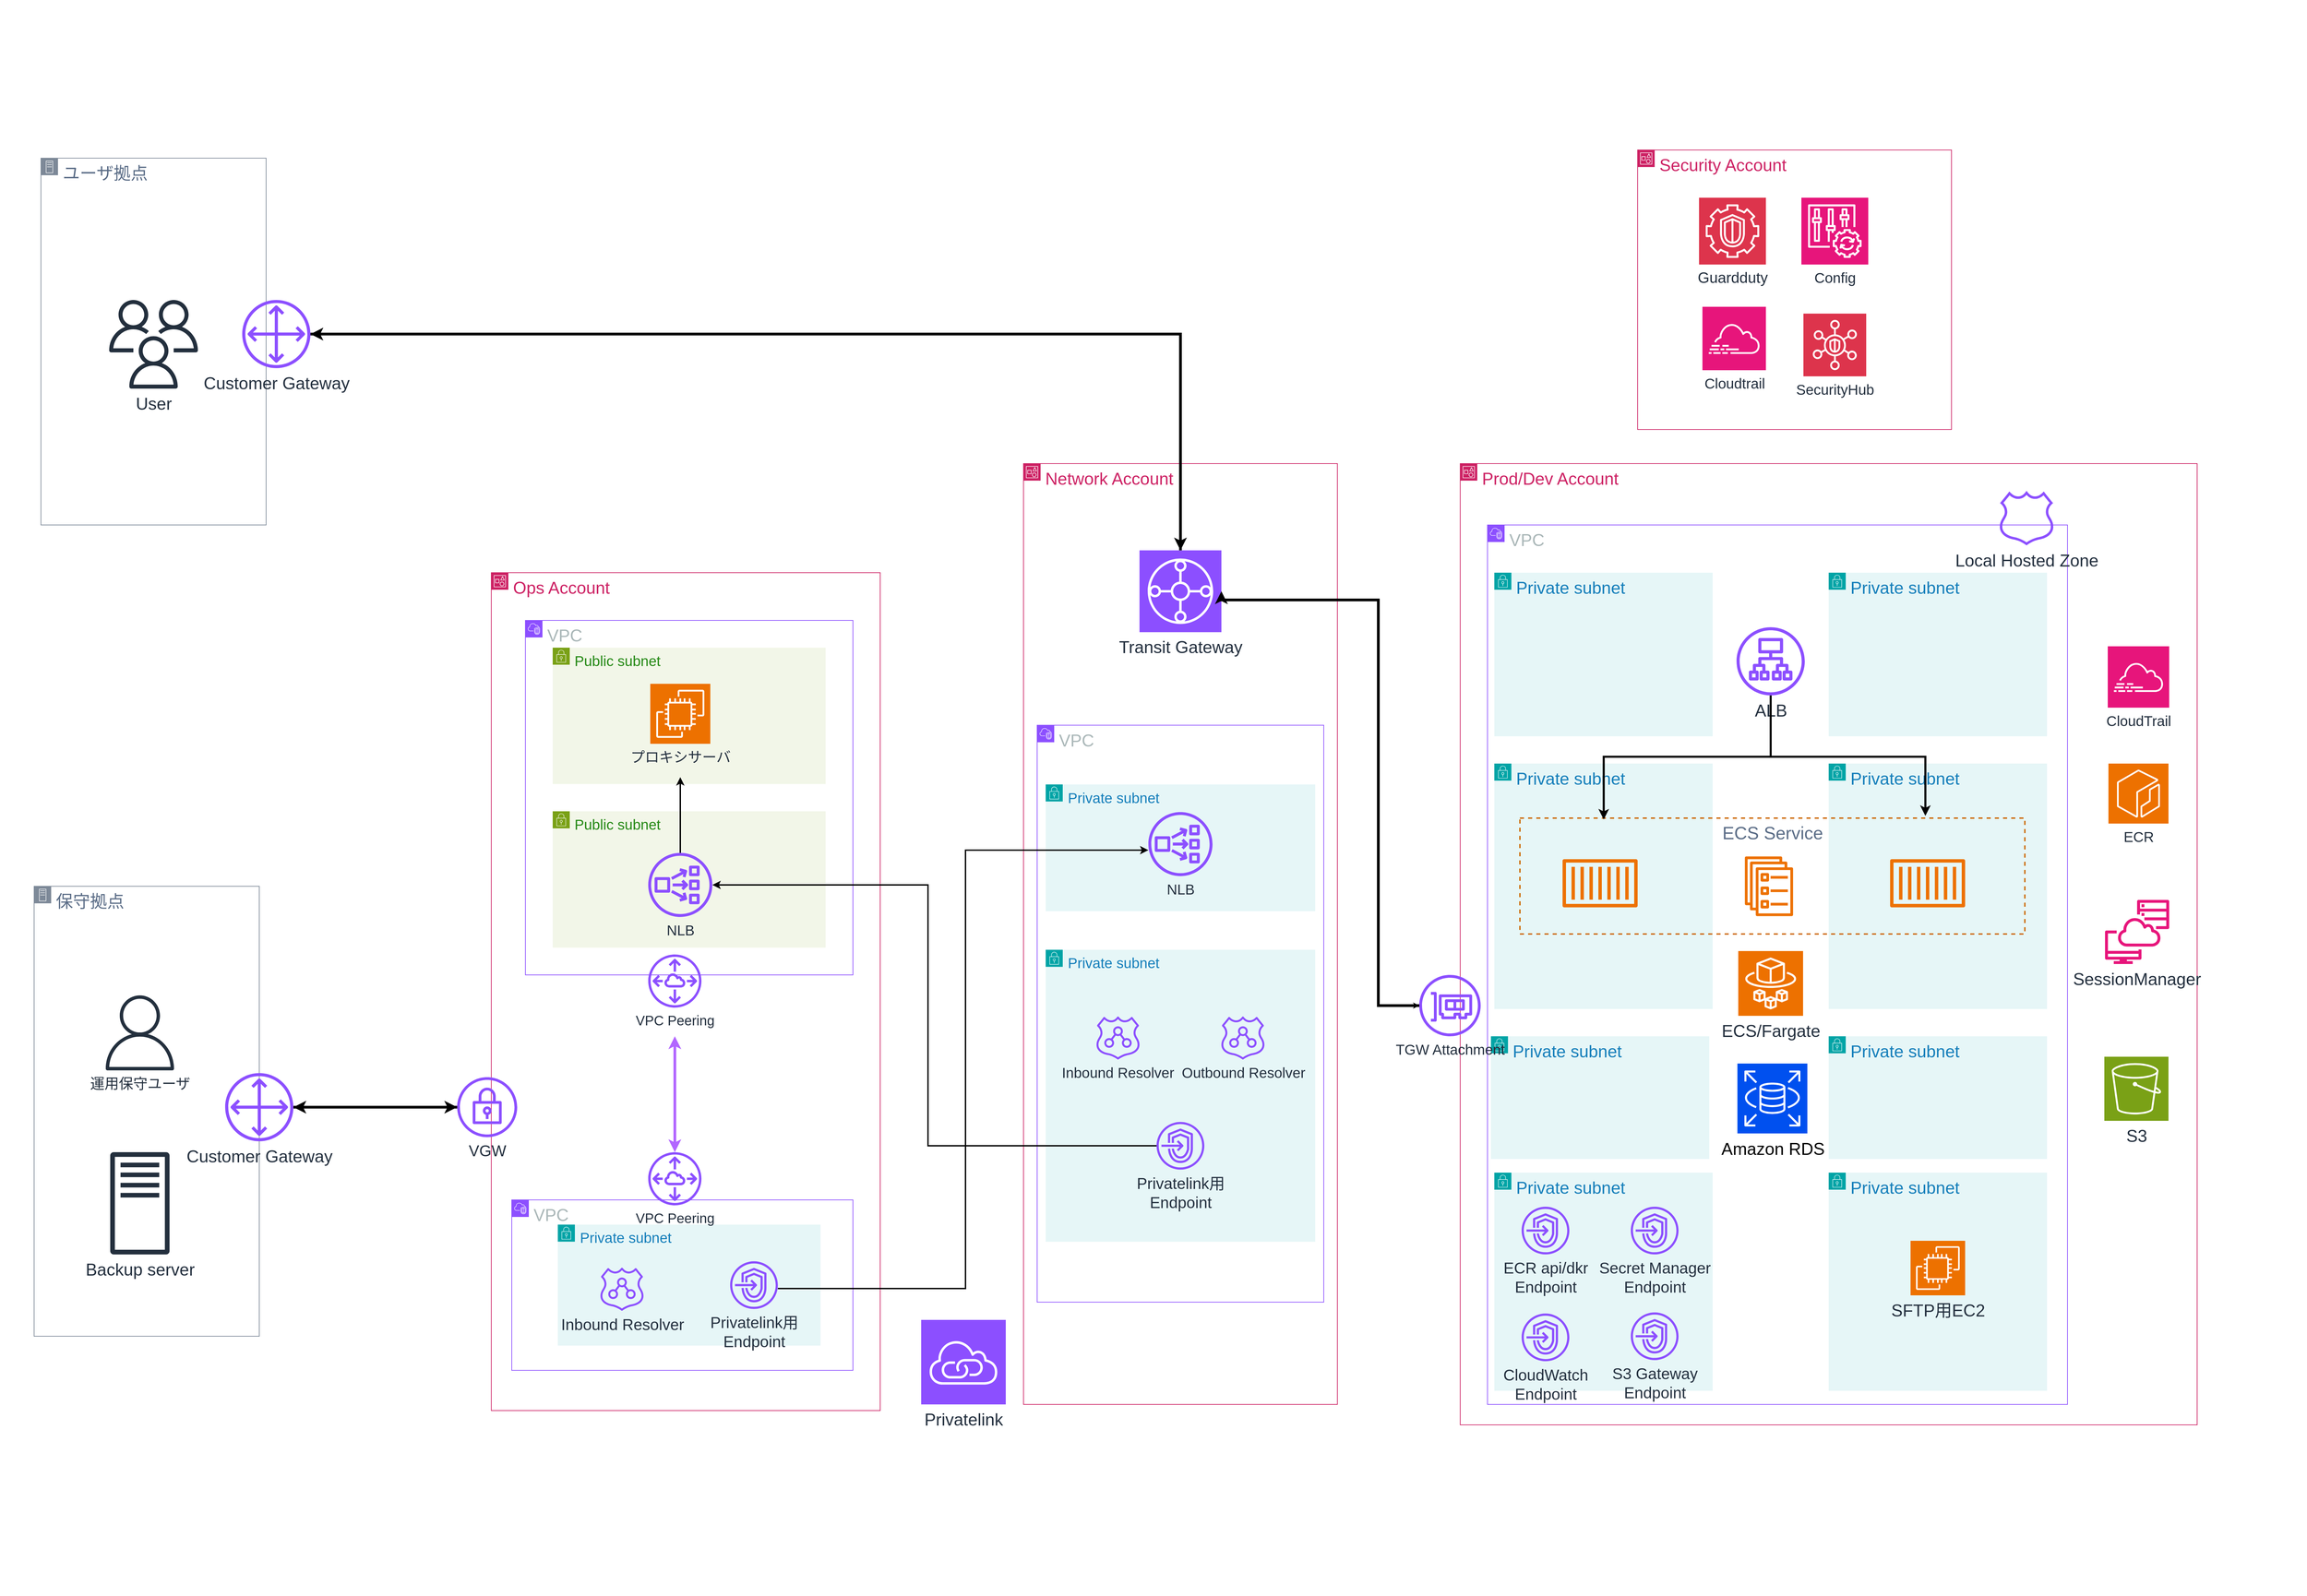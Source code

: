 <mxfile version="28.1.1">
  <diagram name="ページ1" id="Np5TsxLy-JRGm1ShPn-a">
    <mxGraphModel dx="4365" dy="2028" grid="1" gridSize="10" guides="1" tooltips="1" connect="1" arrows="1" fold="1" page="1" pageScale="1" pageWidth="800" pageHeight="800" background="#FFFFFF" math="0" shadow="0">
      <root>
        <mxCell id="0" />
        <mxCell id="1" parent="0" />
        <mxCell id="kfL9vk0gZXahbtun0VQe-73" value="Private subnet" style="points=[[0,0],[0.25,0],[0.5,0],[0.75,0],[1,0],[1,0.25],[1,0.5],[1,0.75],[1,1],[0.75,1],[0.5,1],[0.25,1],[0,1],[0,0.75],[0,0.5],[0,0.25]];outlineConnect=0;gradientColor=none;html=1;whiteSpace=wrap;fontSize=25;fontStyle=0;container=0;pointerEvents=0;collapsible=0;recursiveResize=0;shape=mxgraph.aws4.group;grIcon=mxgraph.aws4.group_security_group;grStroke=0;strokeColor=#00A4A6;fillColor=#E6F6F7;verticalAlign=top;align=left;spacingLeft=30;fontColor=#147EBA;dashed=0;" parent="1" vertex="1">
          <mxGeometry x="1995" y="1560" width="320" height="180" as="geometry" />
        </mxCell>
        <mxCell id="kfL9vk0gZXahbtun0VQe-74" value="Private subnet" style="points=[[0,0],[0.25,0],[0.5,0],[0.75,0],[1,0],[1,0.25],[1,0.5],[1,0.75],[1,1],[0.75,1],[0.5,1],[0.25,1],[0,1],[0,0.75],[0,0.5],[0,0.25]];outlineConnect=0;gradientColor=none;html=1;whiteSpace=wrap;fontSize=25;fontStyle=0;container=0;pointerEvents=0;collapsible=0;recursiveResize=0;shape=mxgraph.aws4.group;grIcon=mxgraph.aws4.group_security_group;grStroke=0;strokeColor=#00A4A6;fillColor=#E6F6F7;verticalAlign=top;align=left;spacingLeft=30;fontColor=#147EBA;dashed=0;" parent="1" vertex="1">
          <mxGeometry x="2490" y="1560" width="320" height="180" as="geometry" />
        </mxCell>
        <mxCell id="kfL9vk0gZXahbtun0VQe-71" value="Private subnet" style="points=[[0,0],[0.25,0],[0.5,0],[0.75,0],[1,0],[1,0.25],[1,0.5],[1,0.75],[1,1],[0.75,1],[0.5,1],[0.25,1],[0,1],[0,0.75],[0,0.5],[0,0.25]];outlineConnect=0;gradientColor=none;html=1;whiteSpace=wrap;fontSize=25;fontStyle=0;container=0;pointerEvents=0;collapsible=0;recursiveResize=0;shape=mxgraph.aws4.group;grIcon=mxgraph.aws4.group_security_group;grStroke=0;strokeColor=#00A4A6;fillColor=#E6F6F7;verticalAlign=top;align=left;spacingLeft=30;fontColor=#147EBA;dashed=0;" parent="1" vertex="1">
          <mxGeometry x="2000" y="1160" width="320" height="360" as="geometry" />
        </mxCell>
        <mxCell id="kfL9vk0gZXahbtun0VQe-72" value="Private subnet" style="points=[[0,0],[0.25,0],[0.5,0],[0.75,0],[1,0],[1,0.25],[1,0.5],[1,0.75],[1,1],[0.75,1],[0.5,1],[0.25,1],[0,1],[0,0.75],[0,0.5],[0,0.25]];outlineConnect=0;gradientColor=none;html=1;whiteSpace=wrap;fontSize=25;fontStyle=0;container=0;pointerEvents=0;collapsible=0;recursiveResize=0;shape=mxgraph.aws4.group;grIcon=mxgraph.aws4.group_security_group;grStroke=0;strokeColor=#00A4A6;fillColor=#E6F6F7;verticalAlign=top;align=left;spacingLeft=30;fontColor=#147EBA;dashed=0;" parent="1" vertex="1">
          <mxGeometry x="2490" y="1160" width="320" height="360" as="geometry" />
        </mxCell>
        <mxCell id="kfL9vk0gZXahbtun0VQe-1" value="VPC" style="points=[[0,0],[0.25,0],[0.5,0],[0.75,0],[1,0],[1,0.25],[1,0.5],[1,0.75],[1,1],[0.75,1],[0.5,1],[0.25,1],[0,1],[0,0.75],[0,0.5],[0,0.25]];outlineConnect=0;gradientColor=none;html=1;whiteSpace=wrap;fontSize=25;fontStyle=0;container=1;pointerEvents=0;collapsible=0;recursiveResize=0;shape=mxgraph.aws4.group;grIcon=mxgraph.aws4.group_vpc2;strokeColor=#8C4FFF;fillColor=none;verticalAlign=top;align=left;spacingLeft=30;fontColor=#AAB7B8;dashed=0;" parent="1" vertex="1">
          <mxGeometry x="1990" y="810" width="850" height="1290" as="geometry" />
        </mxCell>
        <mxCell id="kfL9vk0gZXahbtun0VQe-3" style="edgeStyle=orthogonalEdgeStyle;rounded=0;orthogonalLoop=1;jettySize=auto;html=1;exitX=0.5;exitY=1;exitDx=0;exitDy=0;fontSize=25;" parent="1" edge="1">
          <mxGeometry relative="1" as="geometry">
            <mxPoint x="40" y="1800" as="sourcePoint" />
            <mxPoint x="40" y="1800" as="targetPoint" />
          </mxGeometry>
        </mxCell>
        <mxCell id="kfL9vk0gZXahbtun0VQe-4" value="Amazon RDS" style="sketch=0;points=[[0,0,0],[0.25,0,0],[0.5,0,0],[0.75,0,0],[1,0,0],[0,1,0],[0.25,1,0],[0.5,1,0],[0.75,1,0],[1,1,0],[0,0.25,0],[0,0.5,0],[0,0.75,0],[1,0.25,0],[1,0.5,0],[1,0.75,0]];outlineConnect=0;fillColor=#0050ef;strokeColor=#FFFFFF;dashed=0;verticalLabelPosition=bottom;verticalAlign=top;align=center;html=1;fontSize=25;fontStyle=0;aspect=fixed;shape=mxgraph.aws4.resourceIcon;resIcon=mxgraph.aws4.rds;fontColor=light-dark(#000000, #121212);" parent="1" vertex="1">
          <mxGeometry x="2356.25" y="1600" width="102.5" height="102.5" as="geometry" />
        </mxCell>
        <mxCell id="kfL9vk0gZXahbtun0VQe-5" value="" style="sketch=0;outlineConnect=0;fontColor=#232F3E;gradientColor=none;fillColor=#ED7100;strokeColor=none;dashed=0;verticalLabelPosition=bottom;verticalAlign=top;align=center;html=1;fontSize=25;fontStyle=0;aspect=fixed;pointerEvents=1;shape=mxgraph.aws4.ecs_service;" parent="1" vertex="1">
          <mxGeometry x="2365" y="1296.25" width="75" height="87.5" as="geometry" />
        </mxCell>
        <mxCell id="kfL9vk0gZXahbtun0VQe-6" value="ALB" style="sketch=0;outlineConnect=0;fontColor=#232F3E;gradientColor=none;fillColor=#8C4FFF;strokeColor=none;dashed=0;verticalLabelPosition=bottom;verticalAlign=top;align=center;html=1;fontSize=25;fontStyle=0;aspect=fixed;pointerEvents=1;shape=mxgraph.aws4.application_load_balancer;" parent="1" vertex="1">
          <mxGeometry x="2355" y="960" width="100" height="100" as="geometry" />
        </mxCell>
        <mxCell id="kfL9vk0gZXahbtun0VQe-7" value="Private subnet" style="points=[[0,0],[0.25,0],[0.5,0],[0.75,0],[1,0],[1,0.25],[1,0.5],[1,0.75],[1,1],[0.75,1],[0.5,1],[0.25,1],[0,1],[0,0.75],[0,0.5],[0,0.25]];outlineConnect=0;gradientColor=none;html=1;whiteSpace=wrap;fontSize=25;fontStyle=0;container=0;pointerEvents=0;collapsible=0;recursiveResize=0;shape=mxgraph.aws4.group;grIcon=mxgraph.aws4.group_security_group;grStroke=0;strokeColor=#00A4A6;fillColor=#E6F6F7;verticalAlign=top;align=left;spacingLeft=30;fontColor=#147EBA;dashed=0;" parent="1" vertex="1">
          <mxGeometry x="2000" y="880" width="320" height="240" as="geometry" />
        </mxCell>
        <mxCell id="kfL9vk0gZXahbtun0VQe-9" value="S3&lt;div&gt;&lt;br&gt;&lt;/div&gt;" style="sketch=0;points=[[0,0,0],[0.25,0,0],[0.5,0,0],[0.75,0,0],[1,0,0],[0,1,0],[0.25,1,0],[0.5,1,0],[0.75,1,0],[1,1,0],[0,0.25,0],[0,0.5,0],[0,0.75,0],[1,0.25,0],[1,0.5,0],[1,0.75,0]];outlineConnect=0;fontColor=#232F3E;fillColor=#7AA116;strokeColor=#ffffff;dashed=0;verticalLabelPosition=bottom;verticalAlign=top;align=center;html=1;fontSize=25;fontStyle=0;aspect=fixed;shape=mxgraph.aws4.resourceIcon;resIcon=mxgraph.aws4.s3;" parent="1" vertex="1">
          <mxGeometry x="2894" y="1590" width="94" height="94" as="geometry" />
        </mxCell>
        <mxCell id="kfL9vk0gZXahbtun0VQe-11" value="" style="sketch=0;outlineConnect=0;fontColor=#232F3E;gradientColor=none;fillColor=#ED7100;strokeColor=none;dashed=0;verticalLabelPosition=bottom;verticalAlign=top;align=center;html=1;fontSize=25;fontStyle=0;aspect=fixed;pointerEvents=1;shape=mxgraph.aws4.container_1;" parent="1" vertex="1">
          <mxGeometry x="2100" y="1296.25" width="110" height="78.57" as="geometry" />
        </mxCell>
        <mxCell id="kfL9vk0gZXahbtun0VQe-26" value="ECS/Fargate" style="sketch=0;points=[[0,0,0],[0.25,0,0],[0.5,0,0],[0.75,0,0],[1,0,0],[0,1,0],[0.25,1,0],[0.5,1,0],[0.75,1,0],[1,1,0],[0,0.25,0],[0,0.5,0],[0,0.75,0],[1,0.25,0],[1,0.5,0],[1,0.75,0]];outlineConnect=0;fontColor=#232F3E;fillColor=#ED7100;strokeColor=#ffffff;dashed=0;verticalLabelPosition=bottom;verticalAlign=top;align=center;html=1;fontSize=25;fontStyle=0;aspect=fixed;shape=mxgraph.aws4.resourceIcon;resIcon=mxgraph.aws4.fargate;" parent="1" vertex="1">
          <mxGeometry x="2357.5" y="1435" width="95" height="95" as="geometry" />
        </mxCell>
        <mxCell id="kfL9vk0gZXahbtun0VQe-33" value="&lt;span style=&quot;background-color: transparent; color: light-dark(rgb(205, 34, 100), rgb(255, 137, 194));&quot;&gt;Prod/Dev Account&lt;/span&gt;" style="points=[[0,0],[0.25,0],[0.5,0],[0.75,0],[1,0],[1,0.25],[1,0.5],[1,0.75],[1,1],[0.75,1],[0.5,1],[0.25,1],[0,1],[0,0.75],[0,0.5],[0,0.25]];outlineConnect=0;gradientColor=none;html=1;whiteSpace=wrap;fontSize=25;fontStyle=0;container=0;pointerEvents=0;collapsible=0;recursiveResize=0;shape=mxgraph.aws4.group;grIcon=mxgraph.aws4.group_account;strokeColor=#CD2264;fillColor=none;verticalAlign=top;align=left;spacingLeft=30;fontColor=#CD2264;dashed=0;" parent="1" vertex="1">
          <mxGeometry x="1950" y="720" width="1080" height="1410" as="geometry" />
        </mxCell>
        <mxCell id="kfL9vk0gZXahbtun0VQe-35" value="SessionManager" style="sketch=0;outlineConnect=0;fontColor=#232F3E;gradientColor=none;fillColor=#E7157B;strokeColor=none;dashed=0;verticalLabelPosition=bottom;verticalAlign=top;align=center;html=1;fontSize=25;fontStyle=0;aspect=fixed;pointerEvents=1;shape=mxgraph.aws4.systems_manager_session_manager;whiteSpace=wrap;" parent="1" vertex="1">
          <mxGeometry x="2895" y="1360" width="94" height="94" as="geometry" />
        </mxCell>
        <mxCell id="kfL9vk0gZXahbtun0VQe-36" value="ユーザ拠点" style="points=[[0,0],[0.25,0],[0.5,0],[0.75,0],[1,0],[1,0.25],[1,0.5],[1,0.75],[1,1],[0.75,1],[0.5,1],[0.25,1],[0,1],[0,0.75],[0,0.5],[0,0.25]];outlineConnect=0;gradientColor=none;html=1;whiteSpace=wrap;fontSize=25;fontStyle=0;container=1;pointerEvents=0;collapsible=0;recursiveResize=0;shape=mxgraph.aws4.group;grIcon=mxgraph.aws4.group_on_premise;strokeColor=#7D8998;fillColor=none;verticalAlign=top;align=left;spacingLeft=30;fontColor=#5A6C86;dashed=0;" parent="1" vertex="1">
          <mxGeometry x="-130" y="272" width="330" height="538" as="geometry" />
        </mxCell>
        <mxCell id="kfL9vk0gZXahbtun0VQe-37" value="User" style="sketch=0;outlineConnect=0;fontColor=#232F3E;gradientColor=none;fillColor=#232F3D;strokeColor=none;dashed=0;verticalLabelPosition=bottom;verticalAlign=top;align=center;html=1;fontSize=25;fontStyle=0;aspect=fixed;pointerEvents=1;shape=mxgraph.aws4.users;" parent="kfL9vk0gZXahbtun0VQe-36" vertex="1">
          <mxGeometry x="100" y="208" width="130" height="130" as="geometry" />
        </mxCell>
        <mxCell id="kfL9vk0gZXahbtun0VQe-66" value="" style="rounded=0;whiteSpace=wrap;html=1;fillColor=none;strokeColor=none;" parent="1" vertex="1">
          <mxGeometry x="3160" y="765" width="30" height="60" as="geometry" />
        </mxCell>
        <mxCell id="kfL9vk0gZXahbtun0VQe-67" value="" style="rounded=0;whiteSpace=wrap;html=1;fillColor=none;strokeColor=none;" parent="1" vertex="1">
          <mxGeometry x="1880" y="40" width="30" height="60" as="geometry" />
        </mxCell>
        <mxCell id="kfL9vk0gZXahbtun0VQe-68" value="" style="rounded=0;whiteSpace=wrap;html=1;fillColor=none;strokeColor=none;" parent="1" vertex="1">
          <mxGeometry x="1870" y="2020" width="30" height="60" as="geometry" />
        </mxCell>
        <mxCell id="kfL9vk0gZXahbtun0VQe-69" value="" style="rounded=0;whiteSpace=wrap;html=1;fillColor=none;strokeColor=none;" parent="1" vertex="1">
          <mxGeometry x="640" y="910" width="30" height="60" as="geometry" />
        </mxCell>
        <mxCell id="kfL9vk0gZXahbtun0VQe-70" value="Private subnet" style="points=[[0,0],[0.25,0],[0.5,0],[0.75,0],[1,0],[1,0.25],[1,0.5],[1,0.75],[1,1],[0.75,1],[0.5,1],[0.25,1],[0,1],[0,0.75],[0,0.5],[0,0.25]];outlineConnect=0;gradientColor=none;html=1;whiteSpace=wrap;fontSize=25;fontStyle=0;container=0;pointerEvents=0;collapsible=0;recursiveResize=0;shape=mxgraph.aws4.group;grIcon=mxgraph.aws4.group_security_group;grStroke=0;strokeColor=#00A4A6;fillColor=#E6F6F7;verticalAlign=top;align=left;spacingLeft=30;fontColor=#147EBA;dashed=0;" parent="1" vertex="1">
          <mxGeometry x="2490" y="880" width="320" height="240" as="geometry" />
        </mxCell>
        <mxCell id="kfL9vk0gZXahbtun0VQe-25" value="ECS Service" style="fillColor=none;strokeColor=#CC6600;dashed=1;verticalAlign=top;fontStyle=0;fontColor=#5A6C86;whiteSpace=wrap;html=1;fontSize=26;container=0;strokeWidth=2;" parent="1" vertex="1">
          <mxGeometry x="2037.5" y="1240" width="740" height="170" as="geometry" />
        </mxCell>
        <mxCell id="kfL9vk0gZXahbtun0VQe-79" value="" style="sketch=0;outlineConnect=0;fontColor=#232F3E;gradientColor=none;fillColor=#ED7100;strokeColor=none;dashed=0;verticalLabelPosition=bottom;verticalAlign=top;align=center;html=1;fontSize=25;fontStyle=0;aspect=fixed;pointerEvents=1;shape=mxgraph.aws4.container_1;" parent="1" vertex="1">
          <mxGeometry x="2580" y="1296.25" width="110" height="78.57" as="geometry" />
        </mxCell>
        <mxCell id="kfL9vk0gZXahbtun0VQe-81" value="Private subnet" style="points=[[0,0],[0.25,0],[0.5,0],[0.75,0],[1,0],[1,0.25],[1,0.5],[1,0.75],[1,1],[0.75,1],[0.5,1],[0.25,1],[0,1],[0,0.75],[0,0.5],[0,0.25]];outlineConnect=0;gradientColor=none;html=1;whiteSpace=wrap;fontSize=25;fontStyle=0;container=0;pointerEvents=0;collapsible=0;recursiveResize=0;shape=mxgraph.aws4.group;grIcon=mxgraph.aws4.group_security_group;grStroke=0;strokeColor=#00A4A6;fillColor=#E6F6F7;verticalAlign=top;align=left;spacingLeft=30;fontColor=#147EBA;dashed=0;" parent="1" vertex="1">
          <mxGeometry x="2000" y="1760" width="320" height="320" as="geometry" />
        </mxCell>
        <mxCell id="kfL9vk0gZXahbtun0VQe-82" value="Private subnet" style="points=[[0,0],[0.25,0],[0.5,0],[0.75,0],[1,0],[1,0.25],[1,0.5],[1,0.75],[1,1],[0.75,1],[0.5,1],[0.25,1],[0,1],[0,0.75],[0,0.5],[0,0.25]];outlineConnect=0;gradientColor=none;html=1;whiteSpace=wrap;fontSize=25;fontStyle=0;container=0;pointerEvents=0;collapsible=0;recursiveResize=0;shape=mxgraph.aws4.group;grIcon=mxgraph.aws4.group_security_group;grStroke=0;strokeColor=#00A4A6;fillColor=#E6F6F7;verticalAlign=top;align=left;spacingLeft=30;fontColor=#147EBA;dashed=0;" parent="1" vertex="1">
          <mxGeometry x="2490" y="1760" width="320" height="320" as="geometry" />
        </mxCell>
        <mxCell id="kfL9vk0gZXahbtun0VQe-16" value="SFTP用EC2" style="sketch=0;points=[[0,0,0],[0.25,0,0],[0.5,0,0],[0.75,0,0],[1,0,0],[0,1,0],[0.25,1,0],[0.5,1,0],[0.75,1,0],[1,1,0],[0,0.25,0],[0,0.5,0],[0,0.75,0],[1,0.25,0],[1,0.5,0],[1,0.75,0]];outlineConnect=0;fontColor=#232F3E;fillColor=#ED7100;strokeColor=#ffffff;dashed=0;verticalLabelPosition=bottom;verticalAlign=top;align=center;html=1;fontSize=25;fontStyle=0;aspect=fixed;shape=mxgraph.aws4.resourceIcon;resIcon=mxgraph.aws4.ec2;" parent="1" vertex="1">
          <mxGeometry x="2610" y="1860" width="80" height="80" as="geometry" />
        </mxCell>
        <mxCell id="kfL9vk0gZXahbtun0VQe-15" value="S3 Gateway&lt;br&gt;Endpoint" style="sketch=0;outlineConnect=0;fontColor=#232F3E;gradientColor=none;fillColor=#8C4FFF;strokeColor=none;dashed=0;verticalLabelPosition=bottom;verticalAlign=top;align=center;html=1;fontSize=23;fontStyle=0;aspect=fixed;pointerEvents=1;shape=mxgraph.aws4.endpoints;" parent="1" vertex="1">
          <mxGeometry x="2200" y="1965" width="70" height="70" as="geometry" />
        </mxCell>
        <mxCell id="kfL9vk0gZXahbtun0VQe-14" value="CloudWatch&lt;br&gt;Endpoint" style="sketch=0;outlineConnect=0;fontColor=#232F3E;gradientColor=none;fillColor=#8C4FFF;strokeColor=none;dashed=0;verticalLabelPosition=bottom;verticalAlign=top;align=center;html=1;fontSize=23;fontStyle=0;aspect=fixed;pointerEvents=1;shape=mxgraph.aws4.endpoints;" parent="1" vertex="1">
          <mxGeometry x="2040" y="1966.66" width="70" height="70" as="geometry" />
        </mxCell>
        <mxCell id="kfL9vk0gZXahbtun0VQe-12" value="Secret Manager&lt;br&gt;Endpoint" style="sketch=0;outlineConnect=0;fontColor=#232F3E;gradientColor=none;fillColor=#8C4FFF;strokeColor=none;dashed=0;verticalLabelPosition=bottom;verticalAlign=top;align=center;html=1;fontSize=23;fontStyle=0;aspect=fixed;pointerEvents=1;shape=mxgraph.aws4.endpoints;" parent="1" vertex="1">
          <mxGeometry x="2200" y="1810" width="70" height="70" as="geometry" />
        </mxCell>
        <mxCell id="kfL9vk0gZXahbtun0VQe-13" value="ECR api/dkr&lt;br&gt;Endpoint" style="sketch=0;outlineConnect=0;fontColor=#232F3E;gradientColor=none;fillColor=#8C4FFF;strokeColor=none;dashed=0;verticalLabelPosition=bottom;verticalAlign=top;align=center;html=1;fontSize=23;fontStyle=0;aspect=fixed;pointerEvents=1;shape=mxgraph.aws4.endpoints;" parent="1" vertex="1">
          <mxGeometry x="2040" y="1810" width="70" height="70" as="geometry" />
        </mxCell>
        <mxCell id="kfL9vk0gZXahbtun0VQe-32" value="Local Hosted Zone" style="sketch=0;outlineConnect=0;fontColor=#232F3E;gradientColor=none;fillColor=#8C4FFF;strokeColor=none;dashed=0;verticalLabelPosition=bottom;verticalAlign=top;align=center;html=1;fontSize=25;fontStyle=0;aspect=fixed;pointerEvents=1;shape=mxgraph.aws4.hosted_zone;" parent="1" vertex="1">
          <mxGeometry x="2740" y="760" width="80" height="80" as="geometry" />
        </mxCell>
        <mxCell id="kfL9vk0gZXahbtun0VQe-85" value="ECR" style="sketch=0;points=[[0,0,0],[0.25,0,0],[0.5,0,0],[0.75,0,0],[1,0,0],[0,1,0],[0.25,1,0],[0.5,1,0],[0.75,1,0],[1,1,0],[0,0.25,0],[0,0.5,0],[0,0.75,0],[1,0.25,0],[1,0.5,0],[1,0.75,0]];outlineConnect=0;fontColor=#232F3E;fillColor=#ED7100;strokeColor=#ffffff;dashed=0;verticalLabelPosition=bottom;verticalAlign=top;align=center;html=1;fontSize=21;fontStyle=0;aspect=fixed;shape=mxgraph.aws4.resourceIcon;resIcon=mxgraph.aws4.ecr;" parent="1" vertex="1">
          <mxGeometry x="2900" y="1160" width="88" height="88" as="geometry" />
        </mxCell>
        <mxCell id="kfL9vk0gZXahbtun0VQe-87" value="CloudTrail" style="sketch=0;points=[[0,0,0],[0.25,0,0],[0.5,0,0],[0.75,0,0],[1,0,0],[0,1,0],[0.25,1,0],[0.5,1,0],[0.75,1,0],[1,1,0],[0,0.25,0],[0,0.5,0],[0,0.75,0],[1,0.25,0],[1,0.5,0],[1,0.75,0]];points=[[0,0,0],[0.25,0,0],[0.5,0,0],[0.75,0,0],[1,0,0],[0,1,0],[0.25,1,0],[0.5,1,0],[0.75,1,0],[1,1,0],[0,0.25,0],[0,0.5,0],[0,0.75,0],[1,0.25,0],[1,0.5,0],[1,0.75,0]];outlineConnect=0;fontColor=#232F3E;fillColor=#E7157B;strokeColor=#ffffff;dashed=0;verticalLabelPosition=bottom;verticalAlign=top;align=center;html=1;fontSize=21;fontStyle=0;aspect=fixed;shape=mxgraph.aws4.resourceIcon;resIcon=mxgraph.aws4.cloudtrail;" parent="1" vertex="1">
          <mxGeometry x="2899" y="988" width="90" height="90" as="geometry" />
        </mxCell>
        <mxCell id="kfL9vk0gZXahbtun0VQe-88" style="edgeStyle=orthogonalEdgeStyle;rounded=0;orthogonalLoop=1;jettySize=auto;html=1;exitX=0.5;exitY=1;exitDx=0;exitDy=0;exitPerimeter=0;" parent="1" source="kfL9vk0gZXahbtun0VQe-85" target="kfL9vk0gZXahbtun0VQe-85" edge="1">
          <mxGeometry relative="1" as="geometry" />
        </mxCell>
        <mxCell id="kfL9vk0gZXahbtun0VQe-48" value="TGW Attachment" style="sketch=0;outlineConnect=0;fontColor=#232F3E;gradientColor=none;fillColor=#8C4FFF;strokeColor=none;dashed=0;verticalLabelPosition=bottom;verticalAlign=top;align=center;html=1;fontSize=21;fontStyle=0;aspect=fixed;pointerEvents=1;shape=mxgraph.aws4.elastic_network_interface;" parent="1" vertex="1">
          <mxGeometry x="1890" y="1470" width="90" height="90" as="geometry" />
        </mxCell>
        <mxCell id="kfL9vk0gZXahbtun0VQe-99" value="保守拠点" style="points=[[0,0],[0.25,0],[0.5,0],[0.75,0],[1,0],[1,0.25],[1,0.5],[1,0.75],[1,1],[0.75,1],[0.5,1],[0.25,1],[0,1],[0,0.75],[0,0.5],[0,0.25]];outlineConnect=0;gradientColor=none;html=1;whiteSpace=wrap;fontSize=25;fontStyle=0;container=1;pointerEvents=0;collapsible=0;recursiveResize=0;shape=mxgraph.aws4.group;grIcon=mxgraph.aws4.group_on_premise;strokeColor=#7D8998;fillColor=none;verticalAlign=top;align=left;spacingLeft=30;fontColor=#5A6C86;dashed=0;" parent="1" vertex="1">
          <mxGeometry x="-140" y="1340" width="330" height="660" as="geometry" />
        </mxCell>
        <mxCell id="kfL9vk0gZXahbtun0VQe-103" value="運用保守ユーザ" style="sketch=0;outlineConnect=0;fontColor=#232F3E;gradientColor=none;fillColor=#232F3D;strokeColor=none;dashed=0;verticalLabelPosition=bottom;verticalAlign=top;align=center;html=1;fontSize=21;fontStyle=0;aspect=fixed;pointerEvents=1;shape=mxgraph.aws4.user;" parent="kfL9vk0gZXahbtun0VQe-99" vertex="1">
          <mxGeometry x="100" y="160" width="110" height="110" as="geometry" />
        </mxCell>
        <mxCell id="kfL9vk0gZXahbtun0VQe-38" value="Backup server" style="sketch=0;outlineConnect=0;fontColor=#232F3E;gradientColor=none;fillColor=#232F3D;strokeColor=none;dashed=0;verticalLabelPosition=bottom;verticalAlign=top;align=center;html=1;fontSize=25;fontStyle=0;aspect=fixed;pointerEvents=1;shape=mxgraph.aws4.traditional_server;" parent="kfL9vk0gZXahbtun0VQe-99" vertex="1">
          <mxGeometry x="110" y="390" width="90" height="150" as="geometry" />
        </mxCell>
        <mxCell id="kfL9vk0gZXahbtun0VQe-104" value="" style="group" parent="1" vertex="1" connectable="0">
          <mxGeometry x="1310" y="720" width="460" height="1660" as="geometry" />
        </mxCell>
        <mxCell id="kfL9vk0gZXahbtun0VQe-2" value="Network Account" style="points=[[0,0],[0.25,0],[0.5,0],[0.75,0],[1,0],[1,0.25],[1,0.5],[1,0.75],[1,1],[0.75,1],[0.5,1],[0.25,1],[0,1],[0,0.75],[0,0.5],[0,0.25]];outlineConnect=0;gradientColor=none;html=1;whiteSpace=wrap;fontSize=25;fontStyle=0;container=1;pointerEvents=0;collapsible=0;recursiveResize=0;shape=mxgraph.aws4.group;grIcon=mxgraph.aws4.group_account;strokeColor=#CD2264;fillColor=none;verticalAlign=top;align=left;spacingLeft=30;fontColor=#CD2264;dashed=0;" parent="kfL9vk0gZXahbtun0VQe-104" vertex="1">
          <mxGeometry width="460" height="1380" as="geometry" />
        </mxCell>
        <mxCell id="kfL9vk0gZXahbtun0VQe-46" value="Transit Gateway" style="sketch=0;points=[[0,0,0],[0.25,0,0],[0.5,0,0],[0.75,0,0],[1,0,0],[0,1,0],[0.25,1,0],[0.5,1,0],[0.75,1,0],[1,1,0],[0,0.25,0],[0,0.5,0],[0,0.75,0],[1,0.25,0],[1,0.5,0],[1,0.75,0]];outlineConnect=0;fontColor=#232F3E;fillColor=#8C4FFF;strokeColor=#ffffff;dashed=0;verticalLabelPosition=bottom;verticalAlign=top;align=center;html=1;fontSize=25;fontStyle=0;aspect=fixed;shape=mxgraph.aws4.resourceIcon;resIcon=mxgraph.aws4.transit_gateway;" parent="kfL9vk0gZXahbtun0VQe-104" vertex="1">
          <mxGeometry x="170" y="127.265" width="120" height="120" as="geometry" />
        </mxCell>
        <mxCell id="kfL9vk0gZXahbtun0VQe-57" value="VPC" style="points=[[0,0],[0.25,0],[0.5,0],[0.75,0],[1,0],[1,0.25],[1,0.5],[1,0.75],[1,1],[0.75,1],[0.5,1],[0.25,1],[0,1],[0,0.75],[0,0.5],[0,0.25]];outlineConnect=0;gradientColor=none;html=1;whiteSpace=wrap;fontSize=25;fontStyle=0;container=0;pointerEvents=0;collapsible=0;recursiveResize=0;shape=mxgraph.aws4.group;grIcon=mxgraph.aws4.group_vpc2;strokeColor=#8C4FFF;fillColor=none;verticalAlign=top;align=left;spacingLeft=30;fontColor=#AAB7B8;dashed=0;" parent="kfL9vk0gZXahbtun0VQe-104" vertex="1">
          <mxGeometry x="20" y="383.81" width="420" height="846.19" as="geometry" />
        </mxCell>
        <mxCell id="kfL9vk0gZXahbtun0VQe-56" value="Private subnet" style="points=[[0,0],[0.25,0],[0.5,0],[0.75,0],[1,0],[1,0.25],[1,0.5],[1,0.75],[1,1],[0.75,1],[0.5,1],[0.25,1],[0,1],[0,0.75],[0,0.5],[0,0.25]];outlineConnect=0;gradientColor=none;html=1;whiteSpace=wrap;fontSize=21;fontStyle=0;container=1;pointerEvents=0;collapsible=0;recursiveResize=0;shape=mxgraph.aws4.group;grIcon=mxgraph.aws4.group_security_group;grStroke=0;strokeColor=#00A4A6;fillColor=#E6F6F7;verticalAlign=top;align=left;spacingLeft=30;fontColor=#147EBA;dashed=0;" parent="kfL9vk0gZXahbtun0VQe-104" vertex="1">
          <mxGeometry x="32.5" y="713.08" width="395" height="428.252" as="geometry" />
        </mxCell>
        <mxCell id="kfL9vk0gZXahbtun0VQe-58" value="Inbound Resolver" style="sketch=0;outlineConnect=0;fontColor=#232F3E;gradientColor=none;fillColor=#8C4FFF;strokeColor=none;dashed=0;verticalLabelPosition=bottom;verticalAlign=top;align=center;html=1;fontSize=21;fontStyle=0;aspect=fixed;pointerEvents=1;shape=mxgraph.aws4.route_53_resolver;" parent="kfL9vk0gZXahbtun0VQe-104" vertex="1">
          <mxGeometry x="106.964" y="811.056" width="63.04" height="63.04" as="geometry" />
        </mxCell>
        <mxCell id="kfL9vk0gZXahbtun0VQe-98" value="Outbound Resolver" style="sketch=0;outlineConnect=0;fontColor=#232F3E;gradientColor=none;fillColor=#8C4FFF;strokeColor=none;dashed=0;verticalLabelPosition=bottom;verticalAlign=top;align=center;html=1;fontSize=21;fontStyle=0;aspect=fixed;pointerEvents=1;shape=mxgraph.aws4.route_53_resolver;" parent="kfL9vk0gZXahbtun0VQe-104" vertex="1">
          <mxGeometry x="290" y="811.058" width="63.04" height="63.04" as="geometry" />
        </mxCell>
        <mxCell id="kfL9vk0gZXahbtun0VQe-130" value="Private subnet" style="points=[[0,0],[0.25,0],[0.5,0],[0.75,0],[1,0],[1,0.25],[1,0.5],[1,0.75],[1,1],[0.75,1],[0.5,1],[0.25,1],[0,1],[0,0.75],[0,0.5],[0,0.25]];outlineConnect=0;gradientColor=none;html=1;whiteSpace=wrap;fontSize=21;fontStyle=0;container=1;pointerEvents=0;collapsible=0;recursiveResize=0;shape=mxgraph.aws4.group;grIcon=mxgraph.aws4.group_security_group;grStroke=0;strokeColor=#00A4A6;fillColor=#E6F6F7;verticalAlign=top;align=left;spacingLeft=30;fontColor=#147EBA;dashed=0;" parent="kfL9vk0gZXahbtun0VQe-104" vertex="1">
          <mxGeometry x="32.5" y="470.673" width="395" height="185.845" as="geometry" />
        </mxCell>
        <mxCell id="kfL9vk0gZXahbtun0VQe-129" value="NLB" style="sketch=0;outlineConnect=0;fontColor=#232F3E;gradientColor=none;fillColor=#8C4FFF;strokeColor=none;dashed=0;verticalLabelPosition=bottom;verticalAlign=top;align=center;html=1;fontSize=21;fontStyle=0;aspect=fixed;pointerEvents=1;shape=mxgraph.aws4.network_load_balancer;" parent="kfL9vk0gZXahbtun0VQe-104" vertex="1">
          <mxGeometry x="183" y="511.074" width="94" height="94" as="geometry" />
        </mxCell>
        <mxCell id="kfL9vk0gZXahbtun0VQe-131" value="Privatelink用&lt;br&gt;Endpoint" style="sketch=0;outlineConnect=0;fontColor=#232F3E;gradientColor=none;fillColor=#8C4FFF;strokeColor=none;dashed=0;verticalLabelPosition=bottom;verticalAlign=top;align=center;html=1;fontSize=23;fontStyle=0;aspect=fixed;pointerEvents=1;shape=mxgraph.aws4.endpoints;" parent="kfL9vk0gZXahbtun0VQe-104" vertex="1">
          <mxGeometry x="195" y="965.587" width="70" height="70" as="geometry" />
        </mxCell>
        <mxCell id="kfL9vk0gZXahbtun0VQe-106" value="Ops Account" style="points=[[0,0],[0.25,0],[0.5,0],[0.75,0],[1,0],[1,0.25],[1,0.5],[1,0.75],[1,1],[0.75,1],[0.5,1],[0.25,1],[0,1],[0,0.75],[0,0.5],[0,0.25]];outlineConnect=0;gradientColor=none;html=1;whiteSpace=wrap;fontSize=25;fontStyle=0;container=1;pointerEvents=0;collapsible=0;recursiveResize=0;shape=mxgraph.aws4.group;grIcon=mxgraph.aws4.group_account;strokeColor=#CD2264;fillColor=none;verticalAlign=top;align=left;spacingLeft=30;fontColor=#CD2264;dashed=0;" parent="1" vertex="1">
          <mxGeometry x="530" y="880" width="570" height="1229" as="geometry" />
        </mxCell>
        <mxCell id="kfL9vk0gZXahbtun0VQe-111" value="VPC" style="points=[[0,0],[0.25,0],[0.5,0],[0.75,0],[1,0],[1,0.25],[1,0.5],[1,0.75],[1,1],[0.75,1],[0.5,1],[0.25,1],[0,1],[0,0.75],[0,0.5],[0,0.25]];outlineConnect=0;gradientColor=none;html=1;whiteSpace=wrap;fontSize=25;fontStyle=0;container=0;pointerEvents=0;collapsible=0;recursiveResize=0;shape=mxgraph.aws4.group;grIcon=mxgraph.aws4.group_vpc2;strokeColor=#8C4FFF;fillColor=none;verticalAlign=top;align=left;spacingLeft=30;fontColor=#AAB7B8;dashed=0;" parent="kfL9vk0gZXahbtun0VQe-106" vertex="1">
          <mxGeometry x="30" y="920" width="500" height="250" as="geometry" />
        </mxCell>
        <mxCell id="kfL9vk0gZXahbtun0VQe-112" value="VPC" style="points=[[0,0],[0.25,0],[0.5,0],[0.75,0],[1,0],[1,0.25],[1,0.5],[1,0.75],[1,1],[0.75,1],[0.5,1],[0.25,1],[0,1],[0,0.75],[0,0.5],[0,0.25]];outlineConnect=0;gradientColor=none;html=1;whiteSpace=wrap;fontSize=25;fontStyle=0;container=0;pointerEvents=0;collapsible=0;recursiveResize=0;shape=mxgraph.aws4.group;grIcon=mxgraph.aws4.group_vpc2;strokeColor=#8C4FFF;fillColor=none;verticalAlign=top;align=left;spacingLeft=30;fontColor=#AAB7B8;dashed=0;" parent="kfL9vk0gZXahbtun0VQe-106" vertex="1">
          <mxGeometry x="50" y="70" width="480" height="520" as="geometry" />
        </mxCell>
        <mxCell id="kfL9vk0gZXahbtun0VQe-113" value="Private subnet" style="points=[[0,0],[0.25,0],[0.5,0],[0.75,0],[1,0],[1,0.25],[1,0.5],[1,0.75],[1,1],[0.75,1],[0.5,1],[0.25,1],[0,1],[0,0.75],[0,0.5],[0,0.25]];outlineConnect=0;gradientColor=none;html=1;whiteSpace=wrap;fontSize=21;fontStyle=0;container=1;pointerEvents=0;collapsible=0;recursiveResize=0;shape=mxgraph.aws4.group;grIcon=mxgraph.aws4.group_security_group;grStroke=0;strokeColor=#00A4A6;fillColor=#E6F6F7;verticalAlign=top;align=left;spacingLeft=30;fontColor=#147EBA;dashed=0;" parent="kfL9vk0gZXahbtun0VQe-106" vertex="1">
          <mxGeometry x="97.5" y="956.26" width="385" height="177.48" as="geometry" />
        </mxCell>
        <mxCell id="kfL9vk0gZXahbtun0VQe-115" value="Inbound Resolver" style="sketch=0;outlineConnect=0;fontColor=#232F3E;gradientColor=none;fillColor=#8C4FFF;strokeColor=none;dashed=0;verticalLabelPosition=bottom;verticalAlign=top;align=center;html=1;fontSize=23;fontStyle=0;aspect=fixed;pointerEvents=1;shape=mxgraph.aws4.route_53_resolver;" parent="kfL9vk0gZXahbtun0VQe-113" vertex="1">
          <mxGeometry x="62.5" y="63.22" width="63.04" height="63.04" as="geometry" />
        </mxCell>
        <mxCell id="kfL9vk0gZXahbtun0VQe-117" value="Privatelink用&lt;br&gt;Endpoint" style="sketch=0;outlineConnect=0;fontColor=#232F3E;gradientColor=none;fillColor=#8C4FFF;strokeColor=none;dashed=0;verticalLabelPosition=bottom;verticalAlign=top;align=center;html=1;fontSize=23;fontStyle=0;aspect=fixed;pointerEvents=1;shape=mxgraph.aws4.endpoints;" parent="kfL9vk0gZXahbtun0VQe-113" vertex="1">
          <mxGeometry x="252.5" y="53.74" width="70" height="70" as="geometry" />
        </mxCell>
        <mxCell id="kfL9vk0gZXahbtun0VQe-118" value="Public subnet" style="points=[[0,0],[0.25,0],[0.5,0],[0.75,0],[1,0],[1,0.25],[1,0.5],[1,0.75],[1,1],[0.75,1],[0.5,1],[0.25,1],[0,1],[0,0.75],[0,0.5],[0,0.25]];outlineConnect=0;gradientColor=none;html=1;whiteSpace=wrap;fontSize=21;fontStyle=0;container=1;pointerEvents=0;collapsible=0;recursiveResize=0;shape=mxgraph.aws4.group;grIcon=mxgraph.aws4.group_security_group;grStroke=0;strokeColor=#7AA116;fillColor=#F2F6E8;verticalAlign=top;align=left;spacingLeft=30;fontColor=#248814;dashed=0;" parent="kfL9vk0gZXahbtun0VQe-106" vertex="1">
          <mxGeometry x="90" y="110" width="400" height="200" as="geometry" />
        </mxCell>
        <mxCell id="kfL9vk0gZXahbtun0VQe-127" value="プロキシサーバ" style="sketch=0;points=[[0,0,0],[0.25,0,0],[0.5,0,0],[0.75,0,0],[1,0,0],[0,1,0],[0.25,1,0],[0.5,1,0],[0.75,1,0],[1,1,0],[0,0.25,0],[0,0.5,0],[0,0.75,0],[1,0.25,0],[1,0.5,0],[1,0.75,0]];outlineConnect=0;fontColor=#232F3E;fillColor=#ED7100;strokeColor=#ffffff;dashed=0;verticalLabelPosition=bottom;verticalAlign=top;align=center;html=1;fontSize=21;fontStyle=0;aspect=fixed;shape=mxgraph.aws4.resourceIcon;resIcon=mxgraph.aws4.ec2;" parent="kfL9vk0gZXahbtun0VQe-118" vertex="1">
          <mxGeometry x="143" y="53" width="88" height="88" as="geometry" />
        </mxCell>
        <mxCell id="kfL9vk0gZXahbtun0VQe-126" value="Public subnet" style="points=[[0,0],[0.25,0],[0.5,0],[0.75,0],[1,0],[1,0.25],[1,0.5],[1,0.75],[1,1],[0.75,1],[0.5,1],[0.25,1],[0,1],[0,0.75],[0,0.5],[0,0.25]];outlineConnect=0;gradientColor=none;html=1;whiteSpace=wrap;fontSize=21;fontStyle=0;container=1;pointerEvents=0;collapsible=0;recursiveResize=0;shape=mxgraph.aws4.group;grIcon=mxgraph.aws4.group_security_group;grStroke=0;strokeColor=#7AA116;fillColor=#F2F6E8;verticalAlign=top;align=left;spacingLeft=30;fontColor=#248814;dashed=0;" parent="kfL9vk0gZXahbtun0VQe-106" vertex="1">
          <mxGeometry x="90" y="350" width="400" height="200" as="geometry" />
        </mxCell>
        <mxCell id="kfL9vk0gZXahbtun0VQe-128" value="NLB" style="sketch=0;outlineConnect=0;fontColor=#232F3E;gradientColor=none;fillColor=#8C4FFF;strokeColor=none;dashed=0;verticalLabelPosition=bottom;verticalAlign=top;align=center;html=1;fontSize=21;fontStyle=0;aspect=fixed;pointerEvents=1;shape=mxgraph.aws4.network_load_balancer;" parent="kfL9vk0gZXahbtun0VQe-126" vertex="1">
          <mxGeometry x="140" y="61" width="94" height="94" as="geometry" />
        </mxCell>
        <mxCell id="kfL9vk0gZXahbtun0VQe-137" style="edgeStyle=orthogonalEdgeStyle;rounded=0;orthogonalLoop=1;jettySize=auto;html=1;strokeWidth=2;" parent="kfL9vk0gZXahbtun0VQe-106" source="kfL9vk0gZXahbtun0VQe-128" edge="1">
          <mxGeometry relative="1" as="geometry">
            <mxPoint x="277" y="300" as="targetPoint" />
          </mxGeometry>
        </mxCell>
        <mxCell id="kfL9vk0gZXahbtun0VQe-144" value="VPC Peering" style="sketch=0;outlineConnect=0;fontColor=#232F3E;gradientColor=none;fillColor=#8C4FFF;strokeColor=none;dashed=0;verticalLabelPosition=bottom;verticalAlign=top;align=center;html=1;fontSize=20;fontStyle=0;aspect=fixed;pointerEvents=1;shape=mxgraph.aws4.peering;" parent="kfL9vk0gZXahbtun0VQe-106" vertex="1">
          <mxGeometry x="230" y="560" width="78" height="78" as="geometry" />
        </mxCell>
        <mxCell id="kfL9vk0gZXahbtun0VQe-145" value="" style="endArrow=classic;startArrow=classic;html=1;rounded=0;strokeColor=#B266FF;strokeWidth=4;" parent="kfL9vk0gZXahbtun0VQe-106" source="kfL9vk0gZXahbtun0VQe-146" edge="1">
          <mxGeometry width="50" height="50" relative="1" as="geometry">
            <mxPoint x="170" y="790" as="sourcePoint" />
            <mxPoint x="269" y="680" as="targetPoint" />
            <Array as="points">
              <mxPoint x="269" y="730" />
            </Array>
          </mxGeometry>
        </mxCell>
        <mxCell id="kfL9vk0gZXahbtun0VQe-146" value="VPC Peering" style="sketch=0;outlineConnect=0;fontColor=#232F3E;gradientColor=none;fillColor=#8C4FFF;strokeColor=none;dashed=0;verticalLabelPosition=bottom;verticalAlign=top;align=center;html=1;fontSize=20;fontStyle=0;aspect=fixed;pointerEvents=1;shape=mxgraph.aws4.peering;" parent="kfL9vk0gZXahbtun0VQe-106" vertex="1">
          <mxGeometry x="230" y="850" width="78" height="78" as="geometry" />
        </mxCell>
        <mxCell id="kfL9vk0gZXahbtun0VQe-132" style="edgeStyle=orthogonalEdgeStyle;rounded=0;orthogonalLoop=1;jettySize=auto;html=1;strokeWidth=2;" parent="1" source="kfL9vk0gZXahbtun0VQe-131" target="kfL9vk0gZXahbtun0VQe-128" edge="1">
          <mxGeometry relative="1" as="geometry">
            <Array as="points">
              <mxPoint x="1170" y="1721" />
              <mxPoint x="1170" y="1338" />
            </Array>
          </mxGeometry>
        </mxCell>
        <mxCell id="kfL9vk0gZXahbtun0VQe-136" style="edgeStyle=orthogonalEdgeStyle;rounded=0;orthogonalLoop=1;jettySize=auto;html=1;strokeWidth=2;" parent="1" source="kfL9vk0gZXahbtun0VQe-117" target="kfL9vk0gZXahbtun0VQe-129" edge="1">
          <mxGeometry relative="1" as="geometry">
            <Array as="points">
              <mxPoint x="1225" y="1930" />
              <mxPoint x="1225" y="1287" />
            </Array>
          </mxGeometry>
        </mxCell>
        <mxCell id="kfL9vk0gZXahbtun0VQe-134" value="Privatelink" style="sketch=0;points=[[0,0,0],[0.25,0,0],[0.5,0,0],[0.75,0,0],[1,0,0],[0,1,0],[0.25,1,0],[0.5,1,0],[0.75,1,0],[1,1,0],[0,0.25,0],[0,0.5,0],[0,0.75,0],[1,0.25,0],[1,0.5,0],[1,0.75,0]];outlineConnect=0;fontColor=#232F3E;fillColor=#8C4FFF;strokeColor=#ffffff;dashed=0;verticalLabelPosition=bottom;verticalAlign=top;align=center;html=1;fontSize=25;fontStyle=0;aspect=fixed;shape=mxgraph.aws4.resourceIcon;resIcon=mxgraph.aws4.vpc_privatelink;" parent="1" vertex="1">
          <mxGeometry x="1160" y="1976" width="124" height="124" as="geometry" />
        </mxCell>
        <mxCell id="kfL9vk0gZXahbtun0VQe-138" style="edgeStyle=orthogonalEdgeStyle;rounded=0;orthogonalLoop=1;jettySize=auto;html=1;" parent="1" source="kfL9vk0gZXahbtun0VQe-46" target="kfL9vk0gZXahbtun0VQe-48" edge="1">
          <mxGeometry relative="1" as="geometry">
            <Array as="points">
              <mxPoint x="1830" y="920" />
              <mxPoint x="1830" y="1515" />
            </Array>
          </mxGeometry>
        </mxCell>
        <mxCell id="kfL9vk0gZXahbtun0VQe-139" style="edgeStyle=orthogonalEdgeStyle;rounded=0;orthogonalLoop=1;jettySize=auto;html=1;entryX=1;entryY=0.5;entryDx=0;entryDy=0;entryPerimeter=0;strokeWidth=4;" parent="1" source="kfL9vk0gZXahbtun0VQe-48" target="kfL9vk0gZXahbtun0VQe-46" edge="1">
          <mxGeometry relative="1" as="geometry">
            <Array as="points">
              <mxPoint x="1830" y="1515" />
              <mxPoint x="1830" y="920" />
            </Array>
          </mxGeometry>
        </mxCell>
        <mxCell id="kfL9vk0gZXahbtun0VQe-141" style="edgeStyle=orthogonalEdgeStyle;rounded=0;orthogonalLoop=1;jettySize=auto;html=1;strokeWidth=4;" parent="1" source="kfL9vk0gZXahbtun0VQe-41" target="kfL9vk0gZXahbtun0VQe-46" edge="1">
          <mxGeometry relative="1" as="geometry" />
        </mxCell>
        <mxCell id="kfL9vk0gZXahbtun0VQe-61" value="Security Account" style="points=[[0,0],[0.25,0],[0.5,0],[0.75,0],[1,0],[1,0.25],[1,0.5],[1,0.75],[1,1],[0.75,1],[0.5,1],[0.25,1],[0,1],[0,0.75],[0,0.5],[0,0.25]];outlineConnect=0;gradientColor=none;html=1;whiteSpace=wrap;fontSize=25;fontStyle=0;container=1;pointerEvents=0;collapsible=0;recursiveResize=0;shape=mxgraph.aws4.group;grIcon=mxgraph.aws4.group_account;strokeColor=#CD2264;fillColor=none;verticalAlign=top;align=left;spacingLeft=30;fontColor=#CD2264;dashed=0;" parent="1" vertex="1">
          <mxGeometry x="2210" y="260" width="460" height="410" as="geometry" />
        </mxCell>
        <mxCell id="kfL9vk0gZXahbtun0VQe-89" value="Guardduty" style="sketch=0;points=[[0,0,0],[0.25,0,0],[0.5,0,0],[0.75,0,0],[1,0,0],[0,1,0],[0.25,1,0],[0.5,1,0],[0.75,1,0],[1,1,0],[0,0.25,0],[0,0.5,0],[0,0.75,0],[1,0.25,0],[1,0.5,0],[1,0.75,0]];outlineConnect=0;fontColor=#232F3E;fillColor=#DD344C;strokeColor=#ffffff;dashed=0;verticalLabelPosition=bottom;verticalAlign=top;align=center;html=1;fontSize=22;fontStyle=0;aspect=fixed;shape=mxgraph.aws4.resourceIcon;resIcon=mxgraph.aws4.guardduty;" parent="kfL9vk0gZXahbtun0VQe-61" vertex="1">
          <mxGeometry x="90" y="70" width="98" height="98" as="geometry" />
        </mxCell>
        <mxCell id="kfL9vk0gZXahbtun0VQe-91" value="Config" style="sketch=0;points=[[0,0,0],[0.25,0,0],[0.5,0,0],[0.75,0,0],[1,0,0],[0,1,0],[0.25,1,0],[0.5,1,0],[0.75,1,0],[1,1,0],[0,0.25,0],[0,0.5,0],[0,0.75,0],[1,0.25,0],[1,0.5,0],[1,0.75,0]];points=[[0,0,0],[0.25,0,0],[0.5,0,0],[0.75,0,0],[1,0,0],[0,1,0],[0.25,1,0],[0.5,1,0],[0.75,1,0],[1,1,0],[0,0.25,0],[0,0.5,0],[0,0.75,0],[1,0.25,0],[1,0.5,0],[1,0.75,0]];outlineConnect=0;fontColor=#232F3E;fillColor=#E7157B;strokeColor=#ffffff;dashed=0;verticalLabelPosition=bottom;verticalAlign=top;align=center;html=1;fontSize=21;fontStyle=0;aspect=fixed;shape=mxgraph.aws4.resourceIcon;resIcon=mxgraph.aws4.config;" parent="kfL9vk0gZXahbtun0VQe-61" vertex="1">
          <mxGeometry x="240" y="70" width="98" height="98" as="geometry" />
        </mxCell>
        <mxCell id="kfL9vk0gZXahbtun0VQe-92" value="Cloudtrail" style="sketch=0;points=[[0,0,0],[0.25,0,0],[0.5,0,0],[0.75,0,0],[1,0,0],[0,1,0],[0.25,1,0],[0.5,1,0],[0.75,1,0],[1,1,0],[0,0.25,0],[0,0.5,0],[0,0.75,0],[1,0.25,0],[1,0.5,0],[1,0.75,0]];points=[[0,0,0],[0.25,0,0],[0.5,0,0],[0.75,0,0],[1,0,0],[0,1,0],[0.25,1,0],[0.5,1,0],[0.75,1,0],[1,1,0],[0,0.25,0],[0,0.5,0],[0,0.75,0],[1,0.25,0],[1,0.5,0],[1,0.75,0]];outlineConnect=0;fontColor=#232F3E;fillColor=#E7157B;strokeColor=#ffffff;dashed=0;verticalLabelPosition=bottom;verticalAlign=top;align=center;html=1;fontSize=21;fontStyle=0;aspect=fixed;shape=mxgraph.aws4.resourceIcon;resIcon=mxgraph.aws4.cloudtrail;" parent="kfL9vk0gZXahbtun0VQe-61" vertex="1">
          <mxGeometry x="95" y="230" width="93" height="93" as="geometry" />
        </mxCell>
        <mxCell id="kfL9vk0gZXahbtun0VQe-94" value="SecurityHub" style="sketch=0;points=[[0,0,0],[0.25,0,0],[0.5,0,0],[0.75,0,0],[1,0,0],[0,1,0],[0.25,1,0],[0.5,1,0],[0.75,1,0],[1,1,0],[0,0.25,0],[0,0.5,0],[0,0.75,0],[1,0.25,0],[1,0.5,0],[1,0.75,0]];outlineConnect=0;fontColor=#232F3E;fillColor=#DD344C;strokeColor=#ffffff;dashed=0;verticalLabelPosition=bottom;verticalAlign=top;align=center;html=1;fontSize=21;fontStyle=0;aspect=fixed;shape=mxgraph.aws4.resourceIcon;resIcon=mxgraph.aws4.security_hub;" parent="kfL9vk0gZXahbtun0VQe-61" vertex="1">
          <mxGeometry x="243" y="240" width="92" height="92" as="geometry" />
        </mxCell>
        <mxCell id="kfL9vk0gZXahbtun0VQe-41" value="Customer Gateway" style="sketch=0;outlineConnect=0;fontColor=#232F3E;gradientColor=none;fillColor=#8C4FFF;strokeColor=none;dashed=0;verticalLabelPosition=bottom;verticalAlign=top;align=center;html=1;fontSize=25;fontStyle=0;aspect=fixed;pointerEvents=1;shape=mxgraph.aws4.customer_gateway;" parent="1" vertex="1">
          <mxGeometry x="165" y="480" width="100" height="100" as="geometry" />
        </mxCell>
        <mxCell id="kfL9vk0gZXahbtun0VQe-149" style="edgeStyle=orthogonalEdgeStyle;rounded=0;orthogonalLoop=1;jettySize=auto;html=1;strokeWidth=4;" parent="1" source="kfL9vk0gZXahbtun0VQe-147" target="kfL9vk0gZXahbtun0VQe-102" edge="1">
          <mxGeometry relative="1" as="geometry" />
        </mxCell>
        <mxCell id="kfL9vk0gZXahbtun0VQe-147" value="VGW" style="sketch=0;outlineConnect=0;fontColor=#232F3E;gradientColor=none;fillColor=#8C4FFF;strokeColor=none;dashed=0;verticalLabelPosition=bottom;verticalAlign=top;align=center;html=1;fontSize=23;fontStyle=0;aspect=fixed;pointerEvents=1;shape=mxgraph.aws4.vpn_gateway;" parent="1" vertex="1">
          <mxGeometry x="480" y="1620" width="88" height="88" as="geometry" />
        </mxCell>
        <mxCell id="kfL9vk0gZXahbtun0VQe-148" style="edgeStyle=orthogonalEdgeStyle;rounded=0;orthogonalLoop=1;jettySize=auto;html=1;strokeWidth=4;" parent="1" source="kfL9vk0gZXahbtun0VQe-102" target="kfL9vk0gZXahbtun0VQe-147" edge="1">
          <mxGeometry relative="1" as="geometry" />
        </mxCell>
        <mxCell id="kfL9vk0gZXahbtun0VQe-102" value="Customer Gateway" style="sketch=0;outlineConnect=0;fontColor=#232F3E;gradientColor=none;fillColor=#8C4FFF;strokeColor=none;dashed=0;verticalLabelPosition=bottom;verticalAlign=top;align=center;html=1;fontSize=25;fontStyle=0;aspect=fixed;pointerEvents=1;shape=mxgraph.aws4.customer_gateway;" parent="1" vertex="1">
          <mxGeometry x="140" y="1614" width="100" height="100" as="geometry" />
        </mxCell>
        <mxCell id="kfL9vk0gZXahbtun0VQe-150" style="edgeStyle=orthogonalEdgeStyle;rounded=0;orthogonalLoop=1;jettySize=auto;html=1;strokeWidth=4;" parent="1" source="kfL9vk0gZXahbtun0VQe-46" target="kfL9vk0gZXahbtun0VQe-41" edge="1">
          <mxGeometry relative="1" as="geometry">
            <Array as="points">
              <mxPoint x="1540" y="530" />
            </Array>
          </mxGeometry>
        </mxCell>
        <mxCell id="kfL9vk0gZXahbtun0VQe-157" style="edgeStyle=orthogonalEdgeStyle;rounded=0;orthogonalLoop=1;jettySize=auto;html=1;entryX=0.166;entryY=0.012;entryDx=0;entryDy=0;entryPerimeter=0;strokeWidth=3;" parent="1" source="kfL9vk0gZXahbtun0VQe-6" target="kfL9vk0gZXahbtun0VQe-25" edge="1">
          <mxGeometry relative="1" as="geometry" />
        </mxCell>
        <mxCell id="kfL9vk0gZXahbtun0VQe-158" style="edgeStyle=orthogonalEdgeStyle;rounded=0;orthogonalLoop=1;jettySize=auto;html=1;strokeWidth=3;entryX=0.803;entryY=-0.019;entryDx=0;entryDy=0;entryPerimeter=0;" parent="1" target="kfL9vk0gZXahbtun0VQe-25" edge="1">
          <mxGeometry relative="1" as="geometry">
            <mxPoint x="2400" y="1150" as="sourcePoint" />
            <mxPoint x="2420" y="1322" as="targetPoint" />
            <Array as="points">
              <mxPoint x="2632" y="1150" />
            </Array>
          </mxGeometry>
        </mxCell>
        <mxCell id="EZ-kK6TMSBNyqXEcsy01-1" value="" style="rounded=0;whiteSpace=wrap;html=1;fillColor=none;strokeColor=none;" vertex="1" parent="1">
          <mxGeometry x="1650" y="200" width="120" height="60" as="geometry" />
        </mxCell>
        <mxCell id="EZ-kK6TMSBNyqXEcsy01-2" value="" style="rounded=0;whiteSpace=wrap;html=1;fillColor=none;strokeColor=none;" vertex="1" parent="1">
          <mxGeometry x="1740" y="2150" width="120" height="60" as="geometry" />
        </mxCell>
        <mxCell id="EZ-kK6TMSBNyqXEcsy01-3" value="" style="rounded=0;whiteSpace=wrap;html=1;fillColor=none;strokeColor=none;" vertex="1" parent="1">
          <mxGeometry x="-190" y="1078" width="120" height="60" as="geometry" />
        </mxCell>
        <mxCell id="EZ-kK6TMSBNyqXEcsy01-4" value="" style="rounded=0;whiteSpace=wrap;html=1;fillColor=none;strokeColor=none;" vertex="1" parent="1">
          <mxGeometry x="2950" y="650" width="120" height="60" as="geometry" />
        </mxCell>
      </root>
    </mxGraphModel>
  </diagram>
</mxfile>
